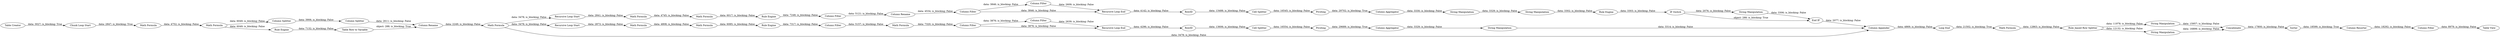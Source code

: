 digraph {
	"-1708391570789090066_45" [label=RowID]
	"8811433964930135037_54" [label="Column Splitter"]
	"-2970076565656487071_35" [label="Math Formula"]
	"-2970076565656487071_38" [label="Math Formula"]
	"5347193697276861230_6" [label="Math Formula"]
	"-1708391570789090066_47" [label="Column Aggregator"]
	"5852808481538273169_73" [label="Table Creator"]
	"5347193697276861230_2" [label="Recursive Loop Start"]
	"-2970076565656487071_42" [label="Recursive Loop Start"]
	"-2970076565656487071_34" [label="Math Formula"]
	"-2970076565656487071_40" [label="Column Filter"]
	"2970467147257012480_31" [label="String Manipulation"]
	"5347193697276861230_9" [label="Column Filter"]
	"5347193697276861230_7" [label="Rule Engine"]
	"-1708391570789090066_49" [label="String Manipulation"]
	"5347193697276861230_8" [label="Column Filter"]
	"8811433964930135037_53" [label="Column Splitter"]
	"2970467147257012480_32" [label="String Manipulation"]
	"1771599652933577684_85" [label="Rule_based Row Splitter"]
	"8811433964930135037_55" [label="Rule Engine"]
	"2970467147257012480_34" [label="IF Switch"]
	"2970467147257012480_11" [label="Cell Splitter"]
	"2970467147257012480_33" [label="Rule Engine"]
	"1771599652933577684_91" [label="Column Filter"]
	"5852808481538273169_93" [label="Table View"]
	"8811433964930135037_27" [label="Column Rename"]
	"2970467147257012480_10" [label=RowID]
	"1771599652933577684_90" [label=Sorter]
	"5347193697276861230_14" [label="Math Formula"]
	"8811433964930135037_52" [label="Math Formula"]
	"2970467147257012480_12" [label=Pivoting]
	"1771599652933577684_87" [label="String Manipulation"]
	"8811433964930135037_58" [label="Table Row to Variable"]
	"-2970076565656487071_36" [label="Rule Engine"]
	"-1708391570789090066_44" [label=Pivoting]
	"2970467147257012480_30" [label="Column Aggregator"]
	"1771599652933577684_82" [label="Column Resorter"]
	"-2970076565656487071_41" [label="Recursive Loop End"]
	"5347193697276861230_15" [label="Column Filter"]
	"-2970076565656487071_39" [label="Column Filter"]
	"1771599652933577684_89" [label="Math Formula"]
	"5852808481538273169_79" [label="Column Appender"]
	"-2970076565656487071_37" [label="Column Filter"]
	"5852808481538273169_80" [label="Chunk Loop Start"]
	"1771599652933577684_86" [label="String Manipulation"]
	"-1708391570789090066_43" [label="Cell Splitter"]
	"5852808481538273169_81" [label="Loop End"]
	"5347193697276861230_16" [label="Column Rename"]
	"2970467147257012480_36" [label="String Manipulation"]
	"8811433964930135037_56" [label="Math Formula"]
	"2970467147257012480_35" [label="End IF"]
	"5347193697276861230_3" [label="Recursive Loop End"]
	"1771599652933577684_88" [label=Concatenate]
	"8811433964930135037_51" [label="Math Formula"]
	"-1708391570789090066_44" -> "-1708391570789090066_47" [label="data: 29689; is_blocking: True"]
	"2970467147257012480_32" -> "2970467147257012480_33" [label="data: 3302; is_blocking: False"]
	"5347193697276861230_3" -> "2970467147257012480_10" [label="data: 4142; is_blocking: False"]
	"5347193697276861230_16" -> "5347193697276861230_8" [label="data: 4534; is_blocking: False"]
	"-2970076565656487071_42" -> "-2970076565656487071_34" [label="data: 2873; is_blocking: False"]
	"-2970076565656487071_39" -> "-2970076565656487071_40" [label="data: 3876; is_blocking: False"]
	"-2970076565656487071_40" -> "-2970076565656487071_41" [label="data: 2639; is_blocking: False"]
	"2970467147257012480_31" -> "2970467147257012480_32" [label="data: 3329; is_blocking: False"]
	"8811433964930135037_54" -> "8811433964930135037_53" [label="data: 3906; is_blocking: False"]
	"1771599652933577684_87" -> "1771599652933577684_88" [label="data: 15957; is_blocking: False"]
	"1771599652933577684_88" -> "1771599652933577684_90" [label="data: 17800; is_blocking: False"]
	"2970467147257012480_11" -> "2970467147257012480_12" [label="data: 16545; is_blocking: False"]
	"5347193697276861230_14" -> "5347193697276861230_7" [label="data: 6017; is_blocking: False"]
	"8811433964930135037_56" -> "-2970076565656487071_42" [label="data: 3478; is_blocking: False"]
	"1771599652933577684_91" -> "5852808481538273169_93" [label="data: 8979; is_blocking: False"]
	"-1708391570789090066_45" -> "-1708391570789090066_43" [label="data: 13606; is_blocking: False"]
	"8811433964930135037_55" -> "8811433964930135037_58" [label="data: 7132; is_blocking: False"]
	"2970467147257012480_10" -> "2970467147257012480_11" [label="data: 13488; is_blocking: False"]
	"1771599652933577684_85" -> "1771599652933577684_87" [label="data: 11978; is_blocking: False"]
	"5852808481538273169_80" -> "8811433964930135037_51" [label="data: 2847; is_blocking: True"]
	"5347193697276861230_2" -> "5347193697276861230_6" [label="data: 2841; is_blocking: False"]
	"5347193697276861230_6" -> "5347193697276861230_14" [label="data: 4745; is_blocking: False"]
	"2970467147257012480_34" -> "2970467147257012480_35" [label="object: 288; is_blocking: True"]
	"8811433964930135037_27" -> "8811433964930135037_56" [label="data: 2249; is_blocking: False"]
	"2970467147257012480_12" -> "2970467147257012480_30" [label="data: 29702; is_blocking: True"]
	"8811433964930135037_58" -> "8811433964930135037_27" [label="object: 288; is_blocking: True"]
	"8811433964930135037_56" -> "5852808481538273169_79" [label="data: 3478; is_blocking: False"]
	"5347193697276861230_7" -> "5347193697276861230_15" [label="data: 7248; is_blocking: False"]
	"2970467147257012480_30" -> "2970467147257012480_31" [label="data: 3330; is_blocking: False"]
	"-1708391570789090066_49" -> "5852808481538273169_79" [label="data: 3314; is_blocking: False"]
	"8811433964930135037_53" -> "8811433964930135037_27" [label="data: 2611; is_blocking: False"]
	"8811433964930135037_52" -> "8811433964930135037_55" [label="data: 6049; is_blocking: False"]
	"-2970076565656487071_37" -> "-2970076565656487071_38" [label="data: 5157; is_blocking: False"]
	"-2970076565656487071_36" -> "-2970076565656487071_37" [label="data: 7317; is_blocking: False"]
	"-2970076565656487071_39" -> "-2970076565656487071_41" [label="data: 3876; is_blocking: False"]
	"1771599652933577684_85" -> "1771599652933577684_86" [label="data: 12132; is_blocking: False"]
	"2970467147257012480_33" -> "2970467147257012480_34" [label="data: 3303; is_blocking: False"]
	"8811433964930135037_51" -> "8811433964930135037_52" [label="data: 4752; is_blocking: False"]
	"2970467147257012480_35" -> "5852808481538273169_79" [label="data: 2077; is_blocking: False"]
	"-1708391570789090066_47" -> "-1708391570789090066_49" [label="data: 3329; is_blocking: False"]
	"-2970076565656487071_34" -> "-2970076565656487071_35" [label="data: 4808; is_blocking: False"]
	"5852808481538273169_73" -> "5852808481538273169_80" [label="data: 3027; is_blocking: True"]
	"5347193697276861230_8" -> "5347193697276861230_9" [label="data: 3846; is_blocking: False"]
	"8811433964930135037_52" -> "8811433964930135037_54" [label="data: 6049; is_blocking: False"]
	"-2970076565656487071_35" -> "-2970076565656487071_36" [label="data: 6085; is_blocking: False"]
	"-2970076565656487071_38" -> "-2970076565656487071_39" [label="data: 7320; is_blocking: False"]
	"2970467147257012480_36" -> "2970467147257012480_35" [label="data: 3306; is_blocking: False"]
	"1771599652933577684_82" -> "1771599652933577684_91" [label="data: 18292; is_blocking: False"]
	"5347193697276861230_8" -> "5347193697276861230_3" [label="data: 3846; is_blocking: False"]
	"1771599652933577684_89" -> "1771599652933577684_85" [label="data: 12863; is_blocking: False"]
	"8811433964930135037_56" -> "5347193697276861230_2" [label="data: 3478; is_blocking: False"]
	"1771599652933577684_90" -> "1771599652933577684_82" [label="data: 18599; is_blocking: True"]
	"5347193697276861230_15" -> "5347193697276861230_16" [label="data: 5121; is_blocking: False"]
	"1771599652933577684_86" -> "1771599652933577684_88" [label="data: 16899; is_blocking: False"]
	"-2970076565656487071_41" -> "-1708391570789090066_45" [label="data: 4296; is_blocking: False"]
	"-1708391570789090066_43" -> "-1708391570789090066_44" [label="data: 16554; is_blocking: False"]
	"5852808481538273169_79" -> "5852808481538273169_81" [label="data: 4869; is_blocking: False"]
	"5347193697276861230_9" -> "5347193697276861230_3" [label="data: 2609; is_blocking: False"]
	"2970467147257012480_34" -> "2970467147257012480_36" [label="data: 2076; is_blocking: False"]
	"5852808481538273169_81" -> "1771599652933577684_89" [label="data: 21502; is_blocking: True"]
	rankdir=LR
}
